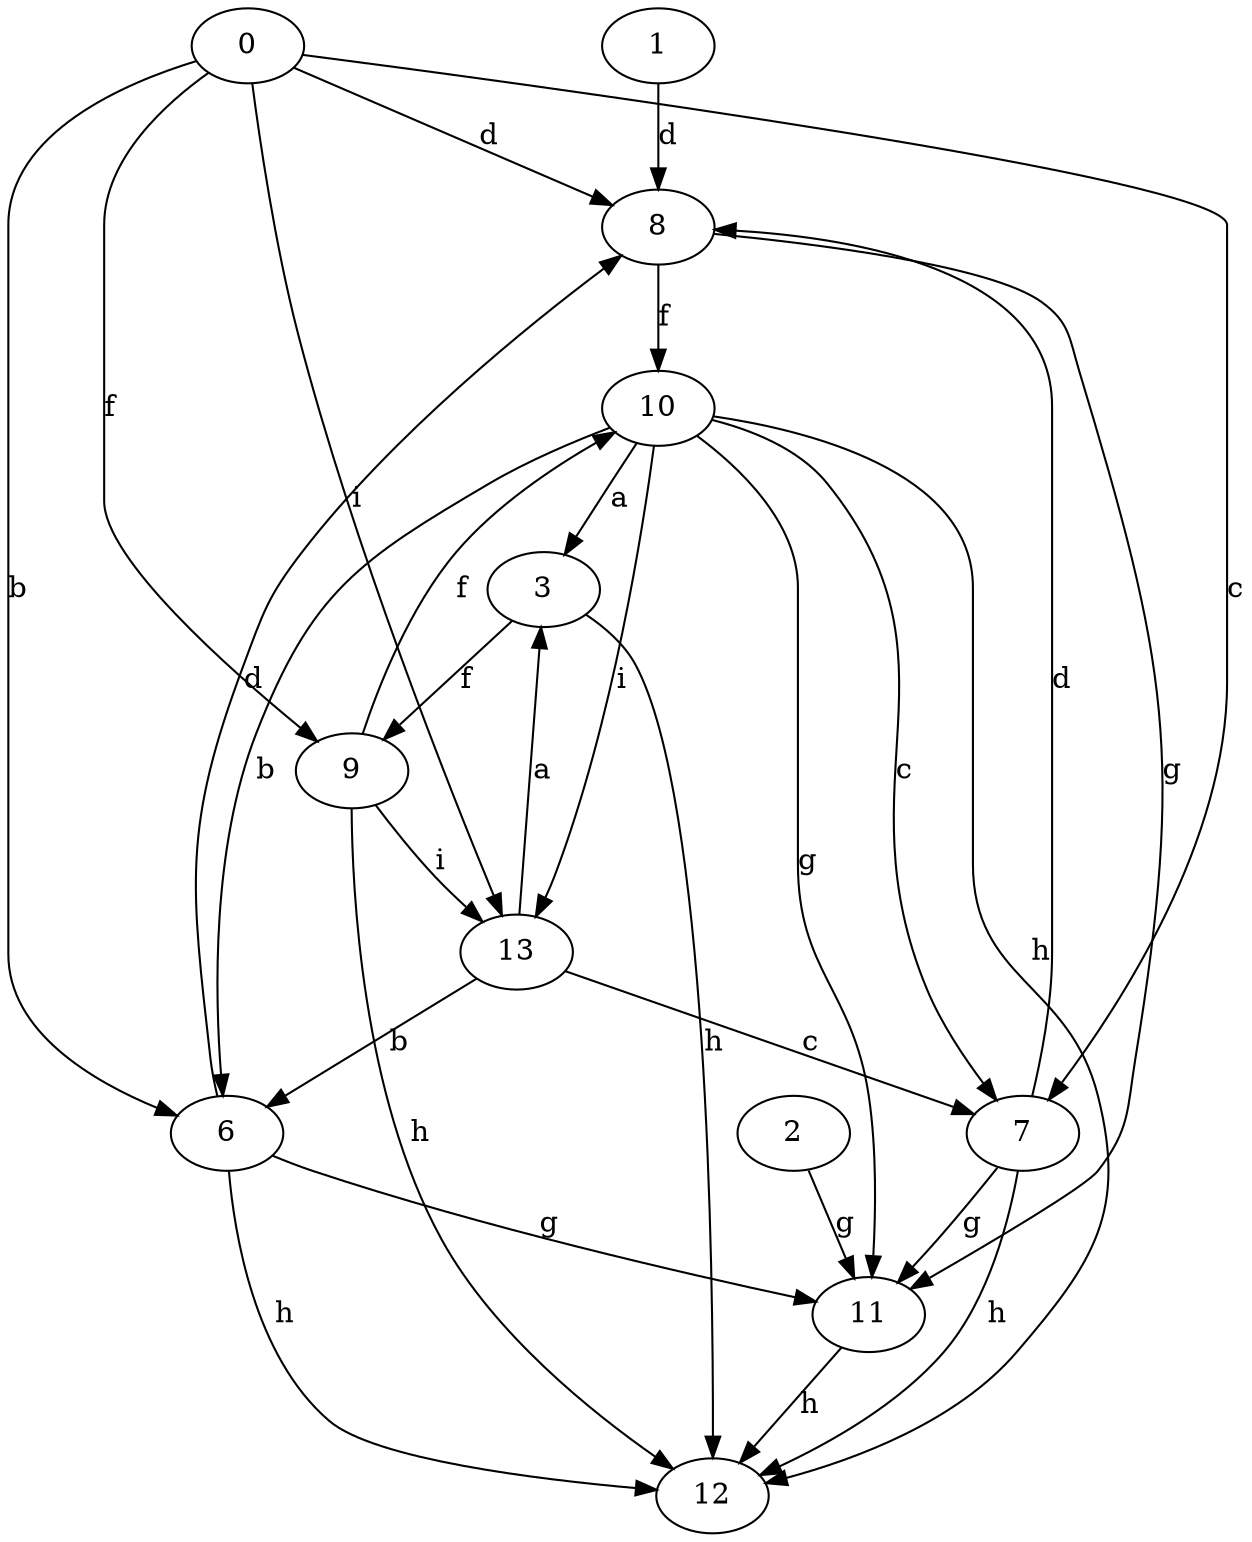 strict digraph  {
1;
2;
3;
6;
7;
8;
9;
10;
11;
0;
12;
13;
1 -> 8  [label=d];
2 -> 11  [label=g];
3 -> 9  [label=f];
3 -> 12  [label=h];
6 -> 8  [label=d];
6 -> 11  [label=g];
6 -> 12  [label=h];
7 -> 8  [label=d];
7 -> 11  [label=g];
7 -> 12  [label=h];
8 -> 10  [label=f];
8 -> 11  [label=g];
9 -> 10  [label=f];
9 -> 12  [label=h];
9 -> 13  [label=i];
10 -> 3  [label=a];
10 -> 6  [label=b];
10 -> 7  [label=c];
10 -> 11  [label=g];
10 -> 12  [label=h];
10 -> 13  [label=i];
11 -> 12  [label=h];
0 -> 6  [label=b];
0 -> 7  [label=c];
0 -> 8  [label=d];
0 -> 9  [label=f];
0 -> 13  [label=i];
13 -> 3  [label=a];
13 -> 6  [label=b];
13 -> 7  [label=c];
}
